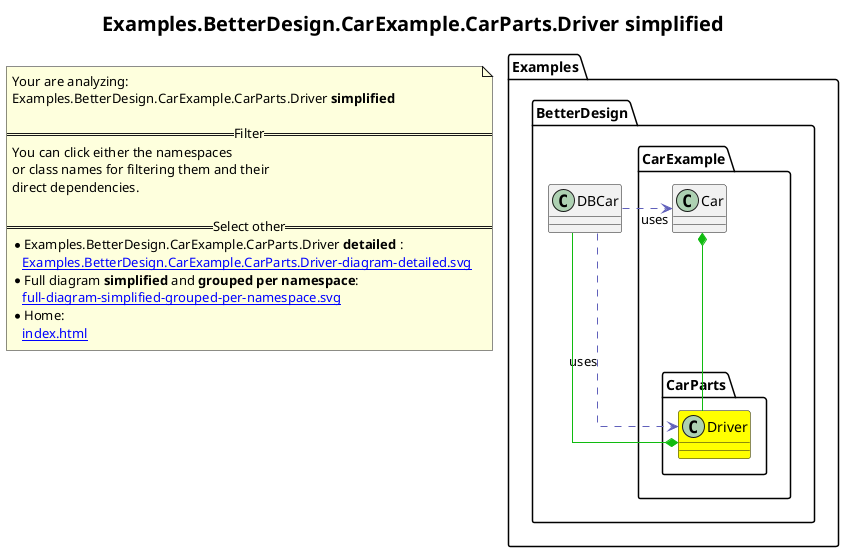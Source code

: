 @startuml
skinparam linetype ortho
title <size:20>Examples.BetterDesign.CarExample.CarParts.Driver **simplified** </size>
note "Your are analyzing:\nExamples.BetterDesign.CarExample.CarParts.Driver **simplified** \n\n==Filter==\nYou can click either the namespaces \nor class names for filtering them and their\ndirect dependencies.\n\n==Select other==\n* Examples.BetterDesign.CarExample.CarParts.Driver **detailed** :\n   [[Examples.BetterDesign.CarExample.CarParts.Driver-diagram-detailed.svg]]\n* Full diagram **simplified** and **grouped per namespace**:\n   [[full-diagram-simplified-grouped-per-namespace.svg]]\n* Home:\n   [[index.html]]" as FloatingNote
  class Examples.BetterDesign.DBCar [[Examples.BetterDesign.DBCar-diagram-simplified.svg]]  {
  }
    class Examples.BetterDesign.CarExample.Car [[Examples.BetterDesign.CarExample.Car-diagram-simplified.svg]]  {
    }
      class Examples.BetterDesign.CarExample.CarParts.Driver [[Examples.BetterDesign.CarExample.CarParts.Driver-diagram-simplified.svg]] #yellow {
      }
 ' *************************************** 
 ' *************************************** 
 ' *************************************** 
' Class relations extracted from namespace:
' Examples.BetterDesign
Examples.BetterDesign.DBCar .[#6060BB].> Examples.BetterDesign.CarExample.CarParts.Driver  : uses 
Examples.BetterDesign.DBCar .[#6060BB].> Examples.BetterDesign.CarExample.Car  : uses 
' Class relations extracted from namespace:
' Examples.BetterDesign.CarExample
Examples.BetterDesign.CarExample.Car *-[#10BB10]- Examples.BetterDesign.CarExample.CarParts.Driver 
' Class relations extracted from namespace:
' Examples.BetterDesign.CarExample.CarParts
Examples.BetterDesign.CarExample.CarParts.Driver *-[#10BB10]- Examples.BetterDesign.DBCar 
@enduml